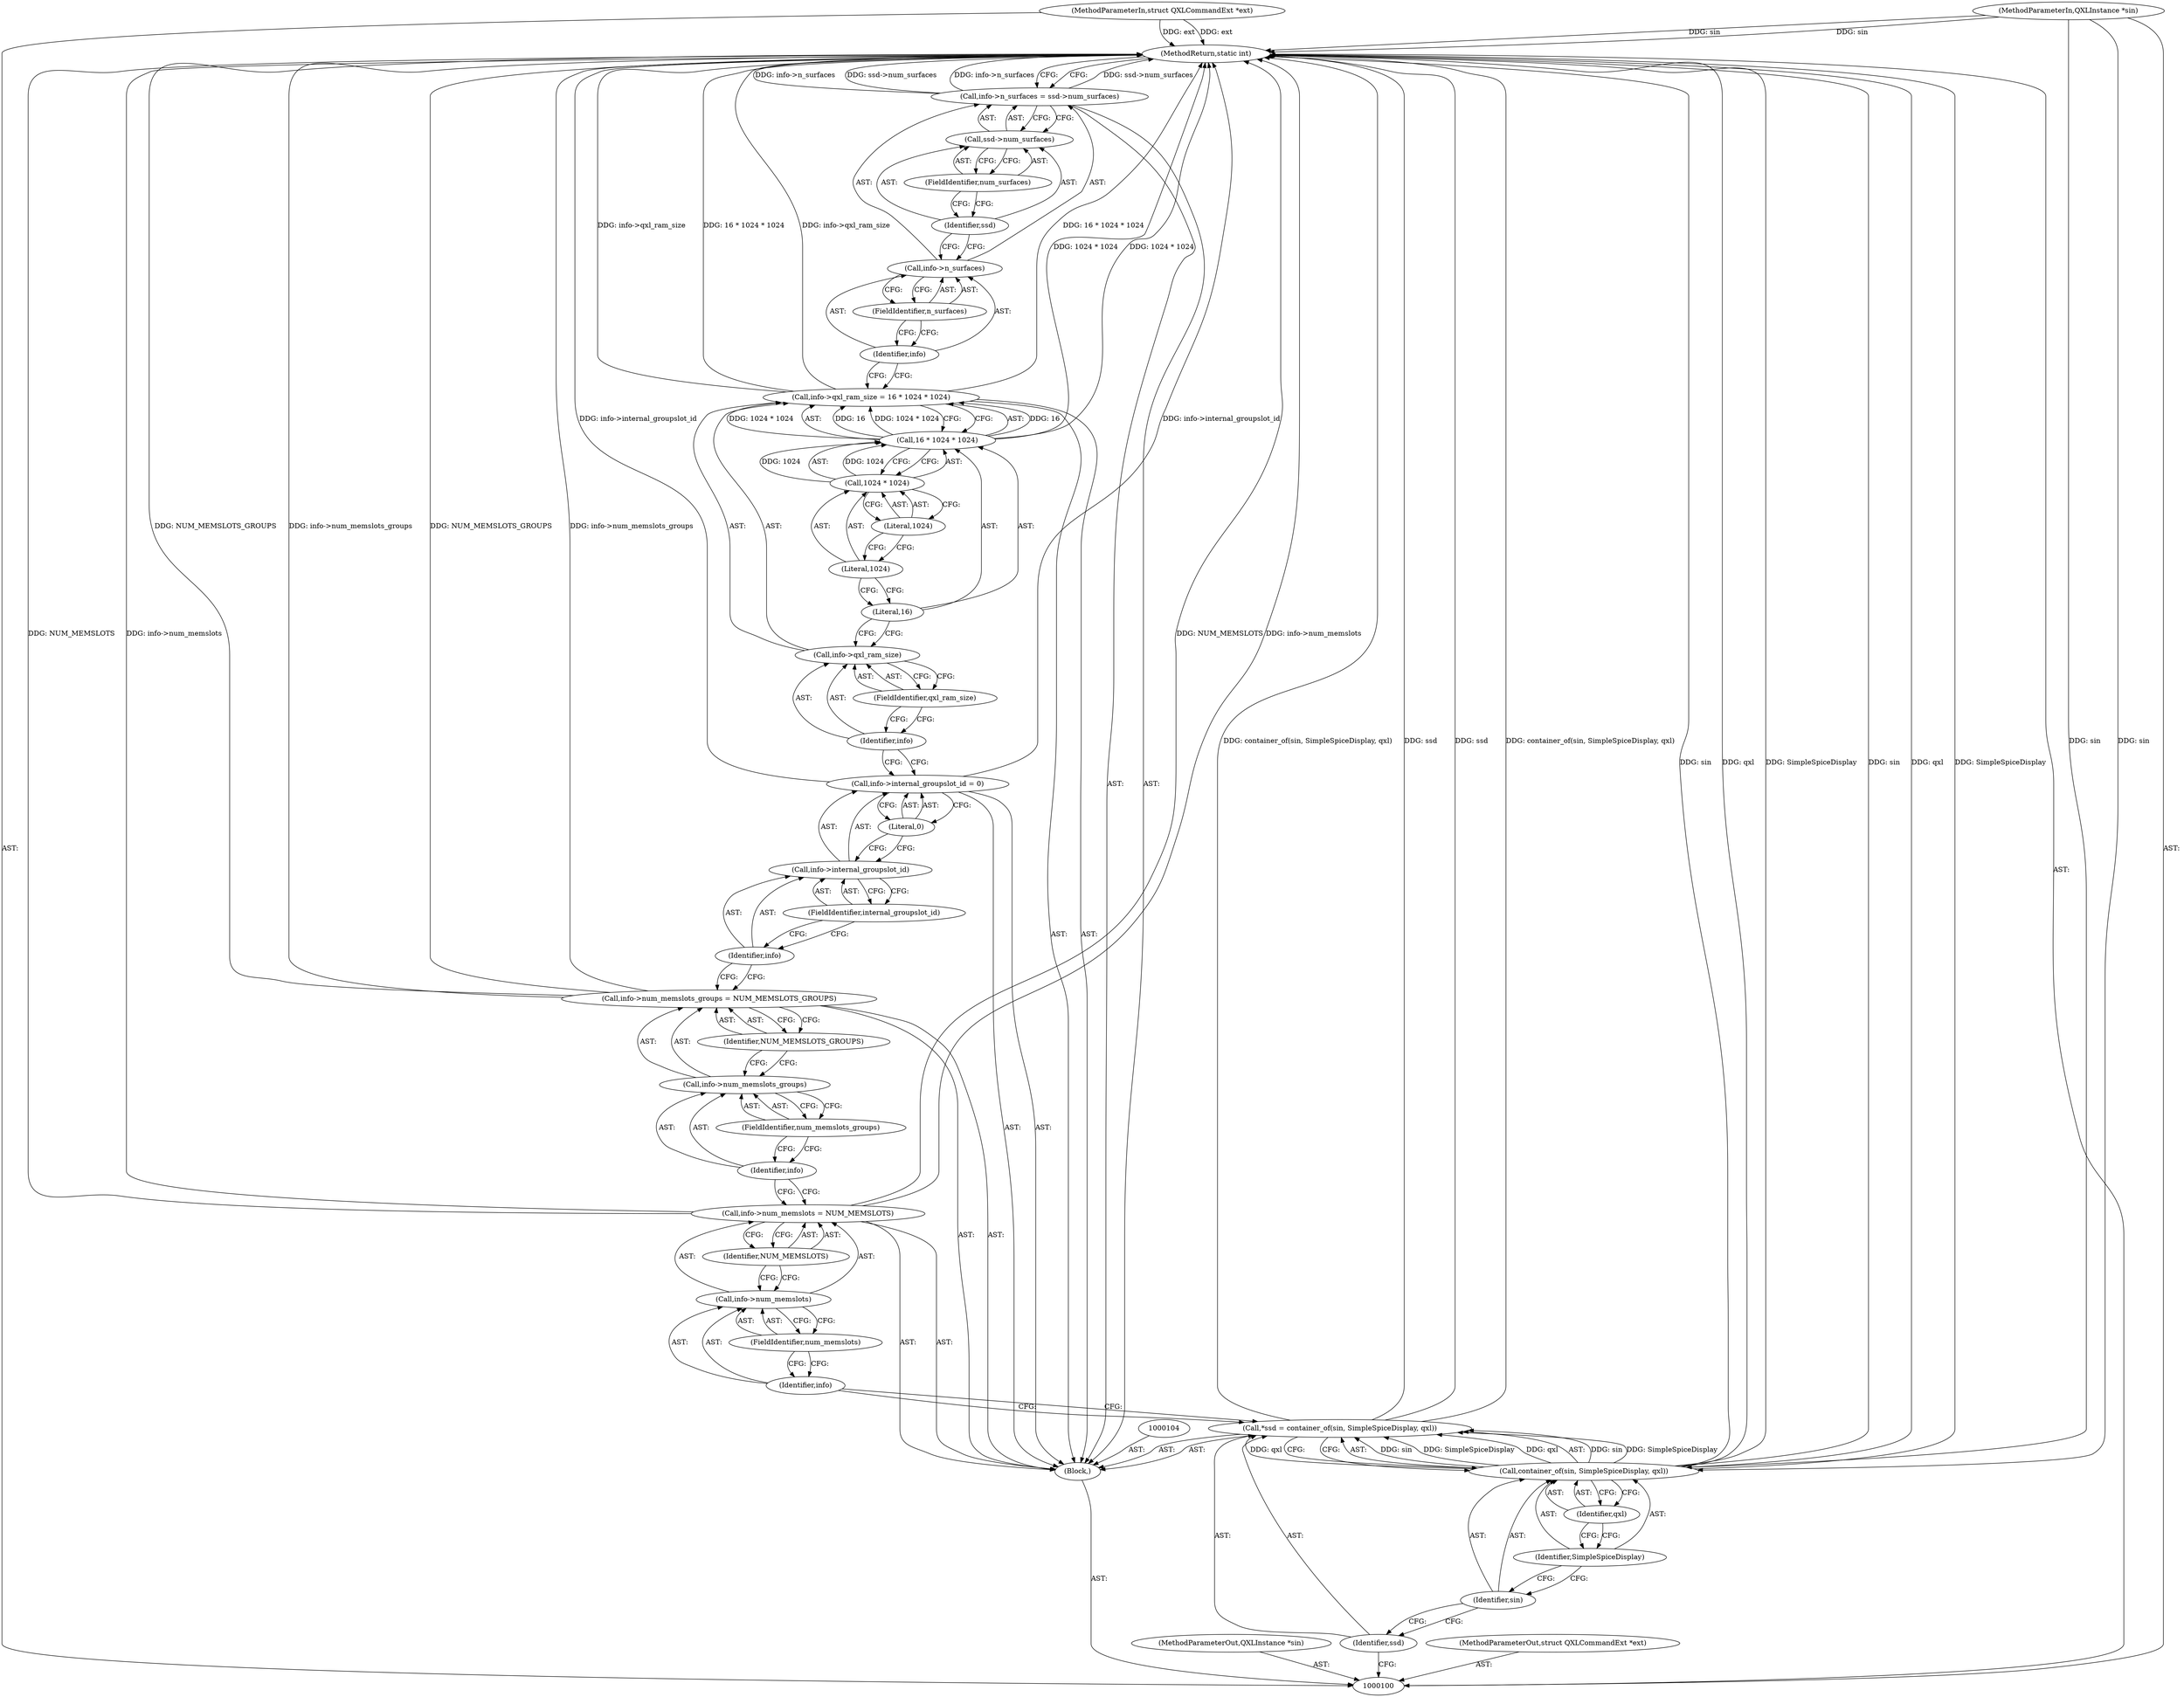 digraph "0_qemu_ab9509cceabef28071e41bdfa073083859c949a7" {
"1000142" [label="(MethodReturn,static int)"];
"1000101" [label="(MethodParameterIn,QXLInstance *sin)"];
"1000172" [label="(MethodParameterOut,QXLInstance *sin)"];
"1000102" [label="(MethodParameterIn,struct QXLCommandExt *ext)"];
"1000173" [label="(MethodParameterOut,struct QXLCommandExt *ext)"];
"1000103" [label="(Block,)"];
"1000105" [label="(Call,*ssd = container_of(sin, SimpleSpiceDisplay, qxl))"];
"1000106" [label="(Identifier,ssd)"];
"1000107" [label="(Call,container_of(sin, SimpleSpiceDisplay, qxl))"];
"1000108" [label="(Identifier,sin)"];
"1000109" [label="(Identifier,SimpleSpiceDisplay)"];
"1000110" [label="(Identifier,qxl)"];
"1000114" [label="(FieldIdentifier,num_memslots)"];
"1000115" [label="(Identifier,NUM_MEMSLOTS)"];
"1000111" [label="(Call,info->num_memslots = NUM_MEMSLOTS)"];
"1000112" [label="(Call,info->num_memslots)"];
"1000113" [label="(Identifier,info)"];
"1000119" [label="(FieldIdentifier,num_memslots_groups)"];
"1000120" [label="(Identifier,NUM_MEMSLOTS_GROUPS)"];
"1000116" [label="(Call,info->num_memslots_groups = NUM_MEMSLOTS_GROUPS)"];
"1000117" [label="(Call,info->num_memslots_groups)"];
"1000118" [label="(Identifier,info)"];
"1000124" [label="(FieldIdentifier,internal_groupslot_id)"];
"1000125" [label="(Literal,0)"];
"1000121" [label="(Call,info->internal_groupslot_id = 0)"];
"1000122" [label="(Call,info->internal_groupslot_id)"];
"1000123" [label="(Identifier,info)"];
"1000129" [label="(FieldIdentifier,qxl_ram_size)"];
"1000130" [label="(Call,16 * 1024 * 1024)"];
"1000131" [label="(Literal,16)"];
"1000132" [label="(Call,1024 * 1024)"];
"1000133" [label="(Literal,1024)"];
"1000134" [label="(Literal,1024)"];
"1000126" [label="(Call,info->qxl_ram_size = 16 * 1024 * 1024)"];
"1000127" [label="(Call,info->qxl_ram_size)"];
"1000128" [label="(Identifier,info)"];
"1000138" [label="(FieldIdentifier,n_surfaces)"];
"1000139" [label="(Call,ssd->num_surfaces)"];
"1000140" [label="(Identifier,ssd)"];
"1000141" [label="(FieldIdentifier,num_surfaces)"];
"1000135" [label="(Call,info->n_surfaces = ssd->num_surfaces)"];
"1000136" [label="(Call,info->n_surfaces)"];
"1000137" [label="(Identifier,info)"];
"1000142" -> "1000100"  [label="AST: "];
"1000142" -> "1000135"  [label="CFG: "];
"1000116" -> "1000142"  [label="DDG: info->num_memslots_groups"];
"1000116" -> "1000142"  [label="DDG: NUM_MEMSLOTS_GROUPS"];
"1000107" -> "1000142"  [label="DDG: sin"];
"1000107" -> "1000142"  [label="DDG: qxl"];
"1000107" -> "1000142"  [label="DDG: SimpleSpiceDisplay"];
"1000105" -> "1000142"  [label="DDG: container_of(sin, SimpleSpiceDisplay, qxl)"];
"1000105" -> "1000142"  [label="DDG: ssd"];
"1000126" -> "1000142"  [label="DDG: info->qxl_ram_size"];
"1000126" -> "1000142"  [label="DDG: 16 * 1024 * 1024"];
"1000130" -> "1000142"  [label="DDG: 1024 * 1024"];
"1000135" -> "1000142"  [label="DDG: ssd->num_surfaces"];
"1000135" -> "1000142"  [label="DDG: info->n_surfaces"];
"1000111" -> "1000142"  [label="DDG: NUM_MEMSLOTS"];
"1000111" -> "1000142"  [label="DDG: info->num_memslots"];
"1000102" -> "1000142"  [label="DDG: ext"];
"1000101" -> "1000142"  [label="DDG: sin"];
"1000121" -> "1000142"  [label="DDG: info->internal_groupslot_id"];
"1000101" -> "1000100"  [label="AST: "];
"1000101" -> "1000142"  [label="DDG: sin"];
"1000101" -> "1000107"  [label="DDG: sin"];
"1000172" -> "1000100"  [label="AST: "];
"1000102" -> "1000100"  [label="AST: "];
"1000102" -> "1000142"  [label="DDG: ext"];
"1000173" -> "1000100"  [label="AST: "];
"1000103" -> "1000100"  [label="AST: "];
"1000104" -> "1000103"  [label="AST: "];
"1000105" -> "1000103"  [label="AST: "];
"1000111" -> "1000103"  [label="AST: "];
"1000116" -> "1000103"  [label="AST: "];
"1000121" -> "1000103"  [label="AST: "];
"1000126" -> "1000103"  [label="AST: "];
"1000135" -> "1000103"  [label="AST: "];
"1000105" -> "1000103"  [label="AST: "];
"1000105" -> "1000107"  [label="CFG: "];
"1000106" -> "1000105"  [label="AST: "];
"1000107" -> "1000105"  [label="AST: "];
"1000113" -> "1000105"  [label="CFG: "];
"1000105" -> "1000142"  [label="DDG: container_of(sin, SimpleSpiceDisplay, qxl)"];
"1000105" -> "1000142"  [label="DDG: ssd"];
"1000107" -> "1000105"  [label="DDG: sin"];
"1000107" -> "1000105"  [label="DDG: SimpleSpiceDisplay"];
"1000107" -> "1000105"  [label="DDG: qxl"];
"1000106" -> "1000105"  [label="AST: "];
"1000106" -> "1000100"  [label="CFG: "];
"1000108" -> "1000106"  [label="CFG: "];
"1000107" -> "1000105"  [label="AST: "];
"1000107" -> "1000110"  [label="CFG: "];
"1000108" -> "1000107"  [label="AST: "];
"1000109" -> "1000107"  [label="AST: "];
"1000110" -> "1000107"  [label="AST: "];
"1000105" -> "1000107"  [label="CFG: "];
"1000107" -> "1000142"  [label="DDG: sin"];
"1000107" -> "1000142"  [label="DDG: qxl"];
"1000107" -> "1000142"  [label="DDG: SimpleSpiceDisplay"];
"1000107" -> "1000105"  [label="DDG: sin"];
"1000107" -> "1000105"  [label="DDG: SimpleSpiceDisplay"];
"1000107" -> "1000105"  [label="DDG: qxl"];
"1000101" -> "1000107"  [label="DDG: sin"];
"1000108" -> "1000107"  [label="AST: "];
"1000108" -> "1000106"  [label="CFG: "];
"1000109" -> "1000108"  [label="CFG: "];
"1000109" -> "1000107"  [label="AST: "];
"1000109" -> "1000108"  [label="CFG: "];
"1000110" -> "1000109"  [label="CFG: "];
"1000110" -> "1000107"  [label="AST: "];
"1000110" -> "1000109"  [label="CFG: "];
"1000107" -> "1000110"  [label="CFG: "];
"1000114" -> "1000112"  [label="AST: "];
"1000114" -> "1000113"  [label="CFG: "];
"1000112" -> "1000114"  [label="CFG: "];
"1000115" -> "1000111"  [label="AST: "];
"1000115" -> "1000112"  [label="CFG: "];
"1000111" -> "1000115"  [label="CFG: "];
"1000111" -> "1000103"  [label="AST: "];
"1000111" -> "1000115"  [label="CFG: "];
"1000112" -> "1000111"  [label="AST: "];
"1000115" -> "1000111"  [label="AST: "];
"1000118" -> "1000111"  [label="CFG: "];
"1000111" -> "1000142"  [label="DDG: NUM_MEMSLOTS"];
"1000111" -> "1000142"  [label="DDG: info->num_memslots"];
"1000112" -> "1000111"  [label="AST: "];
"1000112" -> "1000114"  [label="CFG: "];
"1000113" -> "1000112"  [label="AST: "];
"1000114" -> "1000112"  [label="AST: "];
"1000115" -> "1000112"  [label="CFG: "];
"1000113" -> "1000112"  [label="AST: "];
"1000113" -> "1000105"  [label="CFG: "];
"1000114" -> "1000113"  [label="CFG: "];
"1000119" -> "1000117"  [label="AST: "];
"1000119" -> "1000118"  [label="CFG: "];
"1000117" -> "1000119"  [label="CFG: "];
"1000120" -> "1000116"  [label="AST: "];
"1000120" -> "1000117"  [label="CFG: "];
"1000116" -> "1000120"  [label="CFG: "];
"1000116" -> "1000103"  [label="AST: "];
"1000116" -> "1000120"  [label="CFG: "];
"1000117" -> "1000116"  [label="AST: "];
"1000120" -> "1000116"  [label="AST: "];
"1000123" -> "1000116"  [label="CFG: "];
"1000116" -> "1000142"  [label="DDG: info->num_memslots_groups"];
"1000116" -> "1000142"  [label="DDG: NUM_MEMSLOTS_GROUPS"];
"1000117" -> "1000116"  [label="AST: "];
"1000117" -> "1000119"  [label="CFG: "];
"1000118" -> "1000117"  [label="AST: "];
"1000119" -> "1000117"  [label="AST: "];
"1000120" -> "1000117"  [label="CFG: "];
"1000118" -> "1000117"  [label="AST: "];
"1000118" -> "1000111"  [label="CFG: "];
"1000119" -> "1000118"  [label="CFG: "];
"1000124" -> "1000122"  [label="AST: "];
"1000124" -> "1000123"  [label="CFG: "];
"1000122" -> "1000124"  [label="CFG: "];
"1000125" -> "1000121"  [label="AST: "];
"1000125" -> "1000122"  [label="CFG: "];
"1000121" -> "1000125"  [label="CFG: "];
"1000121" -> "1000103"  [label="AST: "];
"1000121" -> "1000125"  [label="CFG: "];
"1000122" -> "1000121"  [label="AST: "];
"1000125" -> "1000121"  [label="AST: "];
"1000128" -> "1000121"  [label="CFG: "];
"1000121" -> "1000142"  [label="DDG: info->internal_groupslot_id"];
"1000122" -> "1000121"  [label="AST: "];
"1000122" -> "1000124"  [label="CFG: "];
"1000123" -> "1000122"  [label="AST: "];
"1000124" -> "1000122"  [label="AST: "];
"1000125" -> "1000122"  [label="CFG: "];
"1000123" -> "1000122"  [label="AST: "];
"1000123" -> "1000116"  [label="CFG: "];
"1000124" -> "1000123"  [label="CFG: "];
"1000129" -> "1000127"  [label="AST: "];
"1000129" -> "1000128"  [label="CFG: "];
"1000127" -> "1000129"  [label="CFG: "];
"1000130" -> "1000126"  [label="AST: "];
"1000130" -> "1000132"  [label="CFG: "];
"1000131" -> "1000130"  [label="AST: "];
"1000132" -> "1000130"  [label="AST: "];
"1000126" -> "1000130"  [label="CFG: "];
"1000130" -> "1000142"  [label="DDG: 1024 * 1024"];
"1000130" -> "1000126"  [label="DDG: 16"];
"1000130" -> "1000126"  [label="DDG: 1024 * 1024"];
"1000132" -> "1000130"  [label="DDG: 1024"];
"1000131" -> "1000130"  [label="AST: "];
"1000131" -> "1000127"  [label="CFG: "];
"1000133" -> "1000131"  [label="CFG: "];
"1000132" -> "1000130"  [label="AST: "];
"1000132" -> "1000134"  [label="CFG: "];
"1000133" -> "1000132"  [label="AST: "];
"1000134" -> "1000132"  [label="AST: "];
"1000130" -> "1000132"  [label="CFG: "];
"1000132" -> "1000130"  [label="DDG: 1024"];
"1000133" -> "1000132"  [label="AST: "];
"1000133" -> "1000131"  [label="CFG: "];
"1000134" -> "1000133"  [label="CFG: "];
"1000134" -> "1000132"  [label="AST: "];
"1000134" -> "1000133"  [label="CFG: "];
"1000132" -> "1000134"  [label="CFG: "];
"1000126" -> "1000103"  [label="AST: "];
"1000126" -> "1000130"  [label="CFG: "];
"1000127" -> "1000126"  [label="AST: "];
"1000130" -> "1000126"  [label="AST: "];
"1000137" -> "1000126"  [label="CFG: "];
"1000126" -> "1000142"  [label="DDG: info->qxl_ram_size"];
"1000126" -> "1000142"  [label="DDG: 16 * 1024 * 1024"];
"1000130" -> "1000126"  [label="DDG: 16"];
"1000130" -> "1000126"  [label="DDG: 1024 * 1024"];
"1000127" -> "1000126"  [label="AST: "];
"1000127" -> "1000129"  [label="CFG: "];
"1000128" -> "1000127"  [label="AST: "];
"1000129" -> "1000127"  [label="AST: "];
"1000131" -> "1000127"  [label="CFG: "];
"1000128" -> "1000127"  [label="AST: "];
"1000128" -> "1000121"  [label="CFG: "];
"1000129" -> "1000128"  [label="CFG: "];
"1000138" -> "1000136"  [label="AST: "];
"1000138" -> "1000137"  [label="CFG: "];
"1000136" -> "1000138"  [label="CFG: "];
"1000139" -> "1000135"  [label="AST: "];
"1000139" -> "1000141"  [label="CFG: "];
"1000140" -> "1000139"  [label="AST: "];
"1000141" -> "1000139"  [label="AST: "];
"1000135" -> "1000139"  [label="CFG: "];
"1000140" -> "1000139"  [label="AST: "];
"1000140" -> "1000136"  [label="CFG: "];
"1000141" -> "1000140"  [label="CFG: "];
"1000141" -> "1000139"  [label="AST: "];
"1000141" -> "1000140"  [label="CFG: "];
"1000139" -> "1000141"  [label="CFG: "];
"1000135" -> "1000103"  [label="AST: "];
"1000135" -> "1000139"  [label="CFG: "];
"1000136" -> "1000135"  [label="AST: "];
"1000139" -> "1000135"  [label="AST: "];
"1000142" -> "1000135"  [label="CFG: "];
"1000135" -> "1000142"  [label="DDG: ssd->num_surfaces"];
"1000135" -> "1000142"  [label="DDG: info->n_surfaces"];
"1000136" -> "1000135"  [label="AST: "];
"1000136" -> "1000138"  [label="CFG: "];
"1000137" -> "1000136"  [label="AST: "];
"1000138" -> "1000136"  [label="AST: "];
"1000140" -> "1000136"  [label="CFG: "];
"1000137" -> "1000136"  [label="AST: "];
"1000137" -> "1000126"  [label="CFG: "];
"1000138" -> "1000137"  [label="CFG: "];
}
